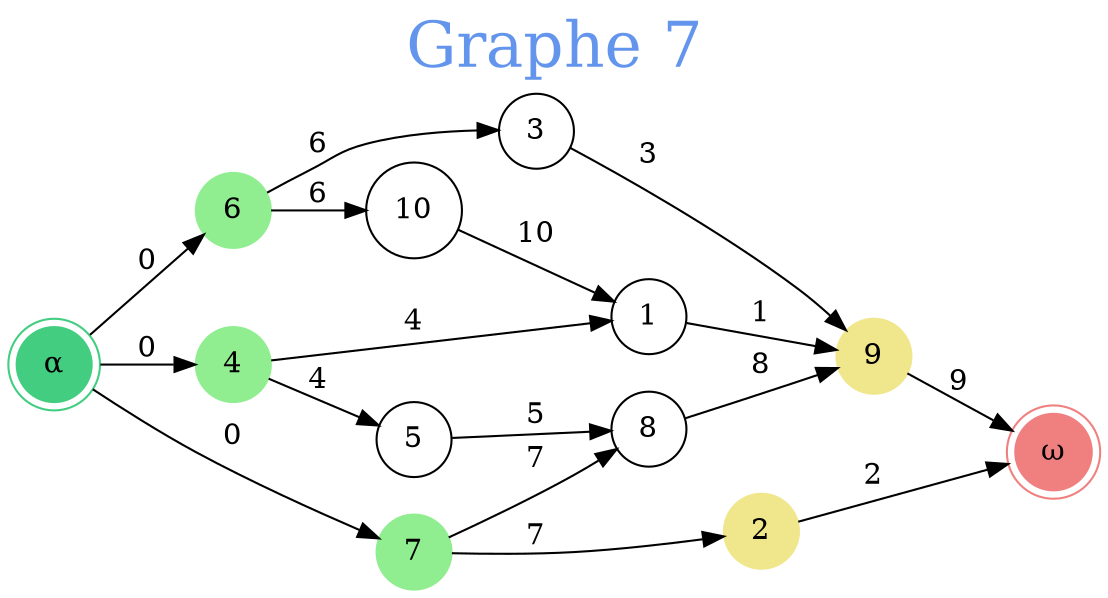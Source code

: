 // Graphe 7
digraph {
	rankdir=LR
	graph [fontcolor=cornflowerblue fontsize=30 label="Graphe 7" labelloc=t]
	0 [label="α" color=seagreen3 shape=doublecircle style=filled]
	1 [label=1 shape=circle]
	2 [label=2 color=khaki shape=circle style=filled]
	3 [label=3 shape=circle]
	4 [label=4 color=lightgreen shape=circle style=filled]
	5 [label=5 shape=circle]
	6 [label=6 color=lightgreen shape=circle style=filled]
	7 [label=7 color=lightgreen shape=circle style=filled]
	8 [label=8 shape=circle]
	9 [label=9 color=khaki shape=circle style=filled]
	10 [label=10 shape=circle]
	11 [label="ω" color=lightcoral shape=doublecircle style=filled]
	0 -> 4 [label=0]
	0 -> 6 [label=0]
	0 -> 7 [label=0]
	1 -> 9 [label=1]
	2 -> 11 [label=2]
	3 -> 9 [label=3]
	4 -> 1 [label=4]
	4 -> 5 [label=4]
	5 -> 8 [label=5]
	6 -> 3 [label=6]
	6 -> 10 [label=6]
	7 -> 2 [label=7]
	7 -> 8 [label=7]
	8 -> 9 [label=8]
	9 -> 11 [label=9]
	10 -> 1 [label=10]
}
